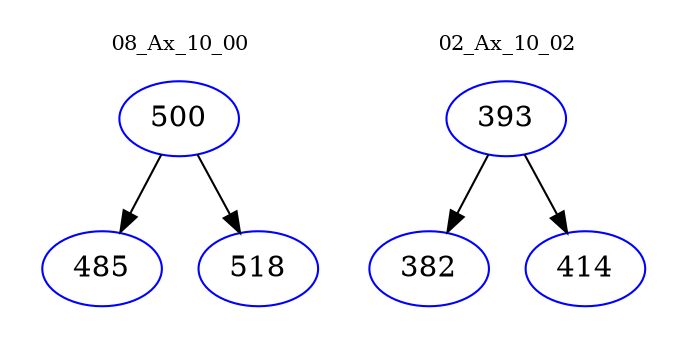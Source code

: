 digraph{
subgraph cluster_0 {
color = white
label = "08_Ax_10_00";
fontsize=10;
T0_500 [label="500", color="blue"]
T0_500 -> T0_485 [color="black"]
T0_485 [label="485", color="blue"]
T0_500 -> T0_518 [color="black"]
T0_518 [label="518", color="blue"]
}
subgraph cluster_1 {
color = white
label = "02_Ax_10_02";
fontsize=10;
T1_393 [label="393", color="blue"]
T1_393 -> T1_382 [color="black"]
T1_382 [label="382", color="blue"]
T1_393 -> T1_414 [color="black"]
T1_414 [label="414", color="blue"]
}
}
